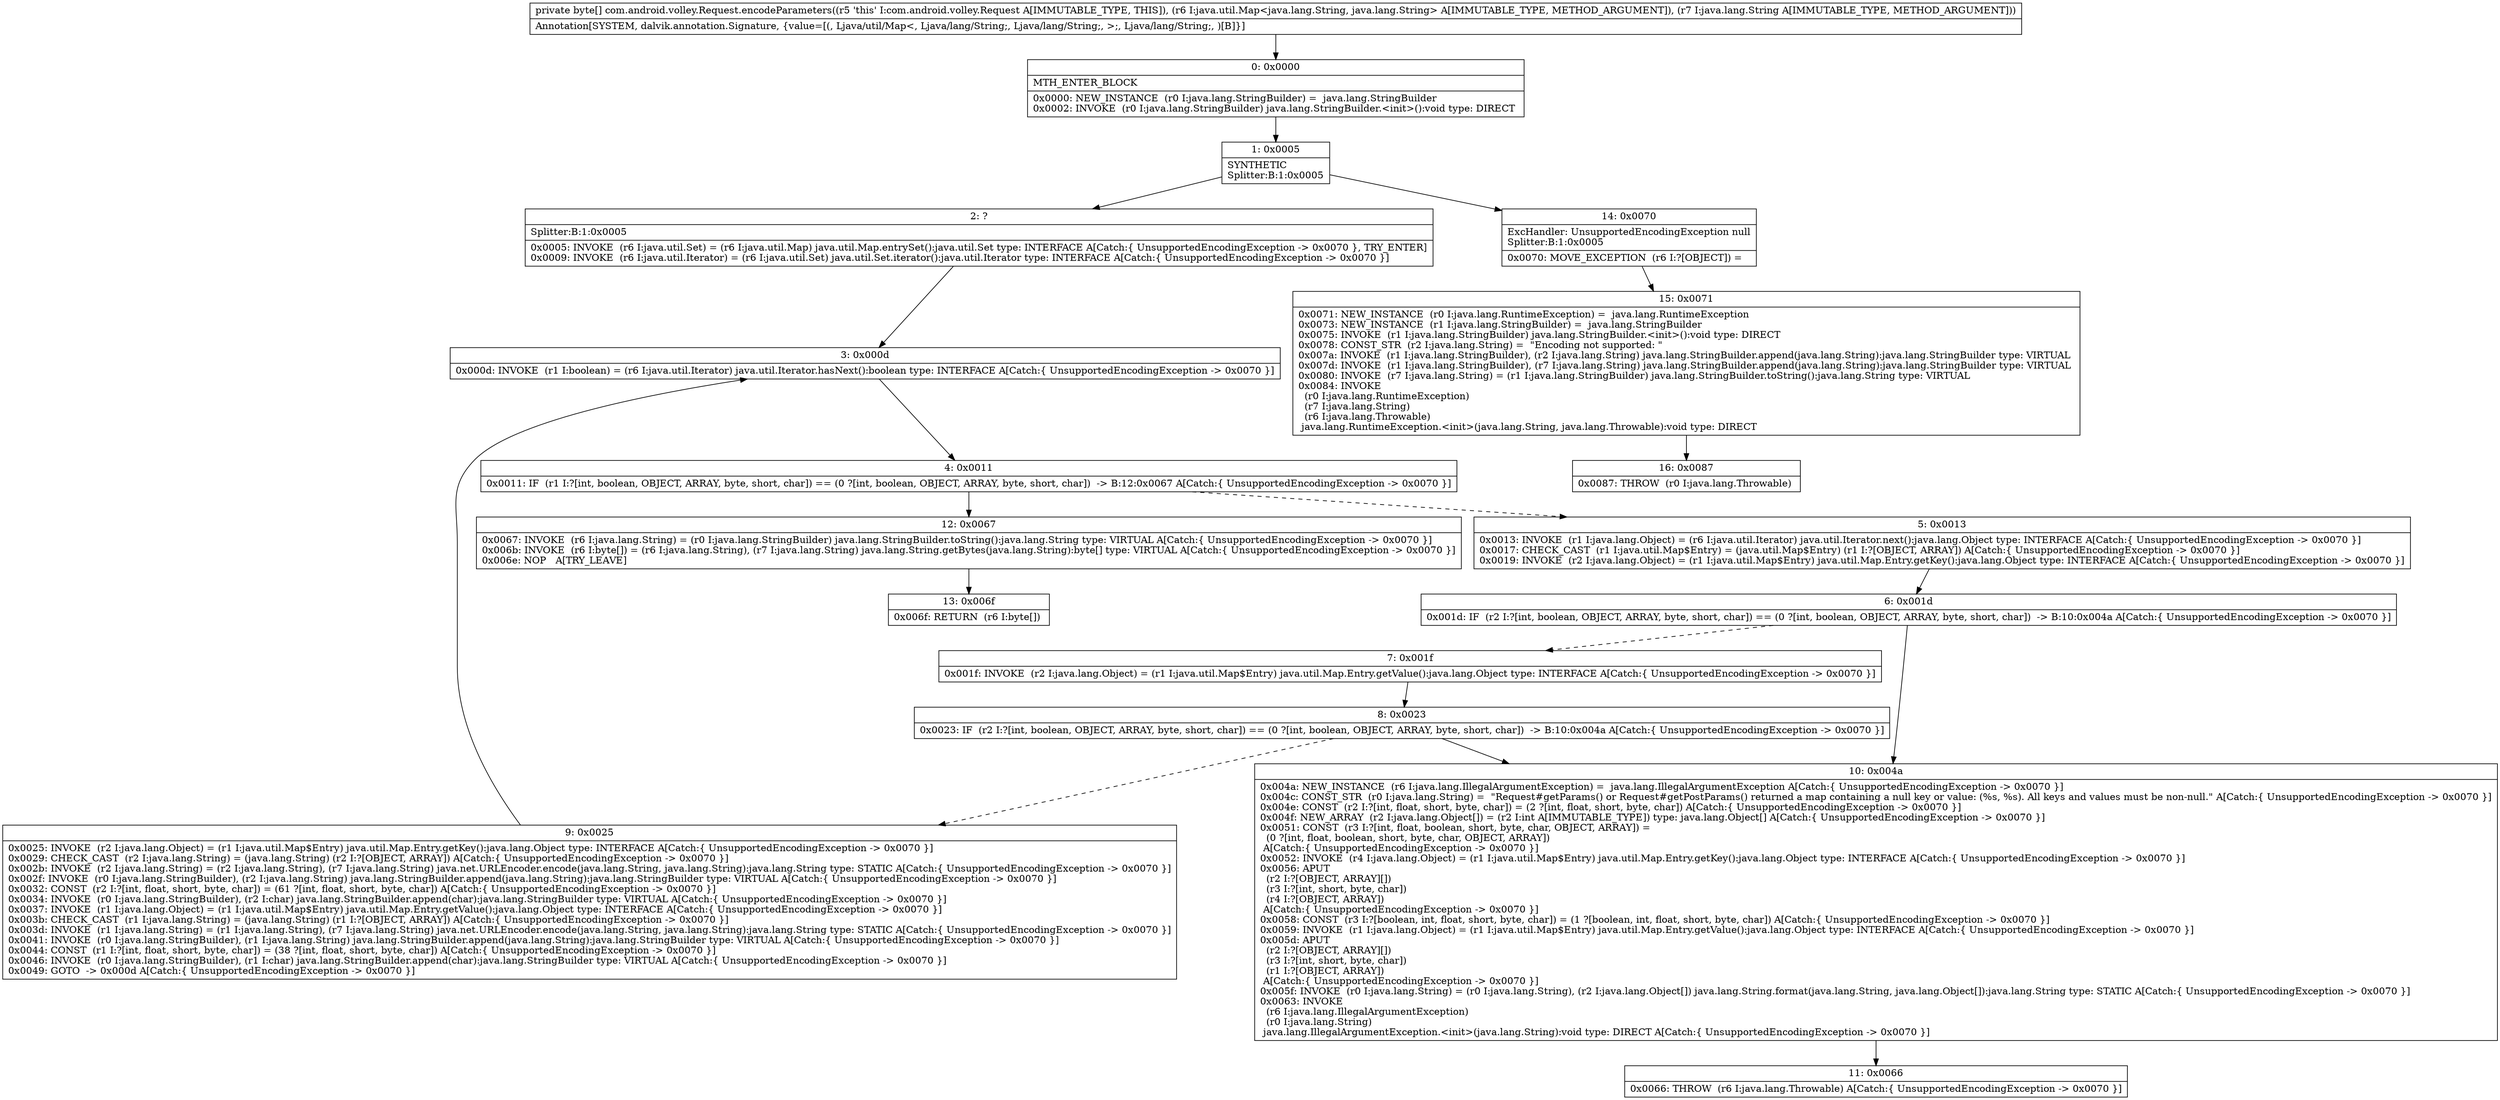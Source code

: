 digraph "CFG forcom.android.volley.Request.encodeParameters(Ljava\/util\/Map;Ljava\/lang\/String;)[B" {
Node_0 [shape=record,label="{0\:\ 0x0000|MTH_ENTER_BLOCK\l|0x0000: NEW_INSTANCE  (r0 I:java.lang.StringBuilder) =  java.lang.StringBuilder \l0x0002: INVOKE  (r0 I:java.lang.StringBuilder) java.lang.StringBuilder.\<init\>():void type: DIRECT \l}"];
Node_1 [shape=record,label="{1\:\ 0x0005|SYNTHETIC\lSplitter:B:1:0x0005\l}"];
Node_2 [shape=record,label="{2\:\ ?|Splitter:B:1:0x0005\l|0x0005: INVOKE  (r6 I:java.util.Set) = (r6 I:java.util.Map) java.util.Map.entrySet():java.util.Set type: INTERFACE A[Catch:\{ UnsupportedEncodingException \-\> 0x0070 \}, TRY_ENTER]\l0x0009: INVOKE  (r6 I:java.util.Iterator) = (r6 I:java.util.Set) java.util.Set.iterator():java.util.Iterator type: INTERFACE A[Catch:\{ UnsupportedEncodingException \-\> 0x0070 \}]\l}"];
Node_3 [shape=record,label="{3\:\ 0x000d|0x000d: INVOKE  (r1 I:boolean) = (r6 I:java.util.Iterator) java.util.Iterator.hasNext():boolean type: INTERFACE A[Catch:\{ UnsupportedEncodingException \-\> 0x0070 \}]\l}"];
Node_4 [shape=record,label="{4\:\ 0x0011|0x0011: IF  (r1 I:?[int, boolean, OBJECT, ARRAY, byte, short, char]) == (0 ?[int, boolean, OBJECT, ARRAY, byte, short, char])  \-\> B:12:0x0067 A[Catch:\{ UnsupportedEncodingException \-\> 0x0070 \}]\l}"];
Node_5 [shape=record,label="{5\:\ 0x0013|0x0013: INVOKE  (r1 I:java.lang.Object) = (r6 I:java.util.Iterator) java.util.Iterator.next():java.lang.Object type: INTERFACE A[Catch:\{ UnsupportedEncodingException \-\> 0x0070 \}]\l0x0017: CHECK_CAST  (r1 I:java.util.Map$Entry) = (java.util.Map$Entry) (r1 I:?[OBJECT, ARRAY]) A[Catch:\{ UnsupportedEncodingException \-\> 0x0070 \}]\l0x0019: INVOKE  (r2 I:java.lang.Object) = (r1 I:java.util.Map$Entry) java.util.Map.Entry.getKey():java.lang.Object type: INTERFACE A[Catch:\{ UnsupportedEncodingException \-\> 0x0070 \}]\l}"];
Node_6 [shape=record,label="{6\:\ 0x001d|0x001d: IF  (r2 I:?[int, boolean, OBJECT, ARRAY, byte, short, char]) == (0 ?[int, boolean, OBJECT, ARRAY, byte, short, char])  \-\> B:10:0x004a A[Catch:\{ UnsupportedEncodingException \-\> 0x0070 \}]\l}"];
Node_7 [shape=record,label="{7\:\ 0x001f|0x001f: INVOKE  (r2 I:java.lang.Object) = (r1 I:java.util.Map$Entry) java.util.Map.Entry.getValue():java.lang.Object type: INTERFACE A[Catch:\{ UnsupportedEncodingException \-\> 0x0070 \}]\l}"];
Node_8 [shape=record,label="{8\:\ 0x0023|0x0023: IF  (r2 I:?[int, boolean, OBJECT, ARRAY, byte, short, char]) == (0 ?[int, boolean, OBJECT, ARRAY, byte, short, char])  \-\> B:10:0x004a A[Catch:\{ UnsupportedEncodingException \-\> 0x0070 \}]\l}"];
Node_9 [shape=record,label="{9\:\ 0x0025|0x0025: INVOKE  (r2 I:java.lang.Object) = (r1 I:java.util.Map$Entry) java.util.Map.Entry.getKey():java.lang.Object type: INTERFACE A[Catch:\{ UnsupportedEncodingException \-\> 0x0070 \}]\l0x0029: CHECK_CAST  (r2 I:java.lang.String) = (java.lang.String) (r2 I:?[OBJECT, ARRAY]) A[Catch:\{ UnsupportedEncodingException \-\> 0x0070 \}]\l0x002b: INVOKE  (r2 I:java.lang.String) = (r2 I:java.lang.String), (r7 I:java.lang.String) java.net.URLEncoder.encode(java.lang.String, java.lang.String):java.lang.String type: STATIC A[Catch:\{ UnsupportedEncodingException \-\> 0x0070 \}]\l0x002f: INVOKE  (r0 I:java.lang.StringBuilder), (r2 I:java.lang.String) java.lang.StringBuilder.append(java.lang.String):java.lang.StringBuilder type: VIRTUAL A[Catch:\{ UnsupportedEncodingException \-\> 0x0070 \}]\l0x0032: CONST  (r2 I:?[int, float, short, byte, char]) = (61 ?[int, float, short, byte, char]) A[Catch:\{ UnsupportedEncodingException \-\> 0x0070 \}]\l0x0034: INVOKE  (r0 I:java.lang.StringBuilder), (r2 I:char) java.lang.StringBuilder.append(char):java.lang.StringBuilder type: VIRTUAL A[Catch:\{ UnsupportedEncodingException \-\> 0x0070 \}]\l0x0037: INVOKE  (r1 I:java.lang.Object) = (r1 I:java.util.Map$Entry) java.util.Map.Entry.getValue():java.lang.Object type: INTERFACE A[Catch:\{ UnsupportedEncodingException \-\> 0x0070 \}]\l0x003b: CHECK_CAST  (r1 I:java.lang.String) = (java.lang.String) (r1 I:?[OBJECT, ARRAY]) A[Catch:\{ UnsupportedEncodingException \-\> 0x0070 \}]\l0x003d: INVOKE  (r1 I:java.lang.String) = (r1 I:java.lang.String), (r7 I:java.lang.String) java.net.URLEncoder.encode(java.lang.String, java.lang.String):java.lang.String type: STATIC A[Catch:\{ UnsupportedEncodingException \-\> 0x0070 \}]\l0x0041: INVOKE  (r0 I:java.lang.StringBuilder), (r1 I:java.lang.String) java.lang.StringBuilder.append(java.lang.String):java.lang.StringBuilder type: VIRTUAL A[Catch:\{ UnsupportedEncodingException \-\> 0x0070 \}]\l0x0044: CONST  (r1 I:?[int, float, short, byte, char]) = (38 ?[int, float, short, byte, char]) A[Catch:\{ UnsupportedEncodingException \-\> 0x0070 \}]\l0x0046: INVOKE  (r0 I:java.lang.StringBuilder), (r1 I:char) java.lang.StringBuilder.append(char):java.lang.StringBuilder type: VIRTUAL A[Catch:\{ UnsupportedEncodingException \-\> 0x0070 \}]\l0x0049: GOTO  \-\> 0x000d A[Catch:\{ UnsupportedEncodingException \-\> 0x0070 \}]\l}"];
Node_10 [shape=record,label="{10\:\ 0x004a|0x004a: NEW_INSTANCE  (r6 I:java.lang.IllegalArgumentException) =  java.lang.IllegalArgumentException A[Catch:\{ UnsupportedEncodingException \-\> 0x0070 \}]\l0x004c: CONST_STR  (r0 I:java.lang.String) =  \"Request#getParams() or Request#getPostParams() returned a map containing a null key or value: (%s, %s). All keys and values must be non\-null.\" A[Catch:\{ UnsupportedEncodingException \-\> 0x0070 \}]\l0x004e: CONST  (r2 I:?[int, float, short, byte, char]) = (2 ?[int, float, short, byte, char]) A[Catch:\{ UnsupportedEncodingException \-\> 0x0070 \}]\l0x004f: NEW_ARRAY  (r2 I:java.lang.Object[]) = (r2 I:int A[IMMUTABLE_TYPE]) type: java.lang.Object[] A[Catch:\{ UnsupportedEncodingException \-\> 0x0070 \}]\l0x0051: CONST  (r3 I:?[int, float, boolean, short, byte, char, OBJECT, ARRAY]) = \l  (0 ?[int, float, boolean, short, byte, char, OBJECT, ARRAY])\l A[Catch:\{ UnsupportedEncodingException \-\> 0x0070 \}]\l0x0052: INVOKE  (r4 I:java.lang.Object) = (r1 I:java.util.Map$Entry) java.util.Map.Entry.getKey():java.lang.Object type: INTERFACE A[Catch:\{ UnsupportedEncodingException \-\> 0x0070 \}]\l0x0056: APUT  \l  (r2 I:?[OBJECT, ARRAY][])\l  (r3 I:?[int, short, byte, char])\l  (r4 I:?[OBJECT, ARRAY])\l A[Catch:\{ UnsupportedEncodingException \-\> 0x0070 \}]\l0x0058: CONST  (r3 I:?[boolean, int, float, short, byte, char]) = (1 ?[boolean, int, float, short, byte, char]) A[Catch:\{ UnsupportedEncodingException \-\> 0x0070 \}]\l0x0059: INVOKE  (r1 I:java.lang.Object) = (r1 I:java.util.Map$Entry) java.util.Map.Entry.getValue():java.lang.Object type: INTERFACE A[Catch:\{ UnsupportedEncodingException \-\> 0x0070 \}]\l0x005d: APUT  \l  (r2 I:?[OBJECT, ARRAY][])\l  (r3 I:?[int, short, byte, char])\l  (r1 I:?[OBJECT, ARRAY])\l A[Catch:\{ UnsupportedEncodingException \-\> 0x0070 \}]\l0x005f: INVOKE  (r0 I:java.lang.String) = (r0 I:java.lang.String), (r2 I:java.lang.Object[]) java.lang.String.format(java.lang.String, java.lang.Object[]):java.lang.String type: STATIC A[Catch:\{ UnsupportedEncodingException \-\> 0x0070 \}]\l0x0063: INVOKE  \l  (r6 I:java.lang.IllegalArgumentException)\l  (r0 I:java.lang.String)\l java.lang.IllegalArgumentException.\<init\>(java.lang.String):void type: DIRECT A[Catch:\{ UnsupportedEncodingException \-\> 0x0070 \}]\l}"];
Node_11 [shape=record,label="{11\:\ 0x0066|0x0066: THROW  (r6 I:java.lang.Throwable) A[Catch:\{ UnsupportedEncodingException \-\> 0x0070 \}]\l}"];
Node_12 [shape=record,label="{12\:\ 0x0067|0x0067: INVOKE  (r6 I:java.lang.String) = (r0 I:java.lang.StringBuilder) java.lang.StringBuilder.toString():java.lang.String type: VIRTUAL A[Catch:\{ UnsupportedEncodingException \-\> 0x0070 \}]\l0x006b: INVOKE  (r6 I:byte[]) = (r6 I:java.lang.String), (r7 I:java.lang.String) java.lang.String.getBytes(java.lang.String):byte[] type: VIRTUAL A[Catch:\{ UnsupportedEncodingException \-\> 0x0070 \}]\l0x006e: NOP   A[TRY_LEAVE]\l}"];
Node_13 [shape=record,label="{13\:\ 0x006f|0x006f: RETURN  (r6 I:byte[]) \l}"];
Node_14 [shape=record,label="{14\:\ 0x0070|ExcHandler: UnsupportedEncodingException null\lSplitter:B:1:0x0005\l|0x0070: MOVE_EXCEPTION  (r6 I:?[OBJECT]) =  \l}"];
Node_15 [shape=record,label="{15\:\ 0x0071|0x0071: NEW_INSTANCE  (r0 I:java.lang.RuntimeException) =  java.lang.RuntimeException \l0x0073: NEW_INSTANCE  (r1 I:java.lang.StringBuilder) =  java.lang.StringBuilder \l0x0075: INVOKE  (r1 I:java.lang.StringBuilder) java.lang.StringBuilder.\<init\>():void type: DIRECT \l0x0078: CONST_STR  (r2 I:java.lang.String) =  \"Encoding not supported: \" \l0x007a: INVOKE  (r1 I:java.lang.StringBuilder), (r2 I:java.lang.String) java.lang.StringBuilder.append(java.lang.String):java.lang.StringBuilder type: VIRTUAL \l0x007d: INVOKE  (r1 I:java.lang.StringBuilder), (r7 I:java.lang.String) java.lang.StringBuilder.append(java.lang.String):java.lang.StringBuilder type: VIRTUAL \l0x0080: INVOKE  (r7 I:java.lang.String) = (r1 I:java.lang.StringBuilder) java.lang.StringBuilder.toString():java.lang.String type: VIRTUAL \l0x0084: INVOKE  \l  (r0 I:java.lang.RuntimeException)\l  (r7 I:java.lang.String)\l  (r6 I:java.lang.Throwable)\l java.lang.RuntimeException.\<init\>(java.lang.String, java.lang.Throwable):void type: DIRECT \l}"];
Node_16 [shape=record,label="{16\:\ 0x0087|0x0087: THROW  (r0 I:java.lang.Throwable) \l}"];
MethodNode[shape=record,label="{private byte[] com.android.volley.Request.encodeParameters((r5 'this' I:com.android.volley.Request A[IMMUTABLE_TYPE, THIS]), (r6 I:java.util.Map\<java.lang.String, java.lang.String\> A[IMMUTABLE_TYPE, METHOD_ARGUMENT]), (r7 I:java.lang.String A[IMMUTABLE_TYPE, METHOD_ARGUMENT]))  | Annotation[SYSTEM, dalvik.annotation.Signature, \{value=[(, Ljava\/util\/Map\<, Ljava\/lang\/String;, Ljava\/lang\/String;, \>;, Ljava\/lang\/String;, )[B]\}]\l}"];
MethodNode -> Node_0;
Node_0 -> Node_1;
Node_1 -> Node_2;
Node_1 -> Node_14;
Node_2 -> Node_3;
Node_3 -> Node_4;
Node_4 -> Node_5[style=dashed];
Node_4 -> Node_12;
Node_5 -> Node_6;
Node_6 -> Node_7[style=dashed];
Node_6 -> Node_10;
Node_7 -> Node_8;
Node_8 -> Node_9[style=dashed];
Node_8 -> Node_10;
Node_9 -> Node_3;
Node_10 -> Node_11;
Node_12 -> Node_13;
Node_14 -> Node_15;
Node_15 -> Node_16;
}

